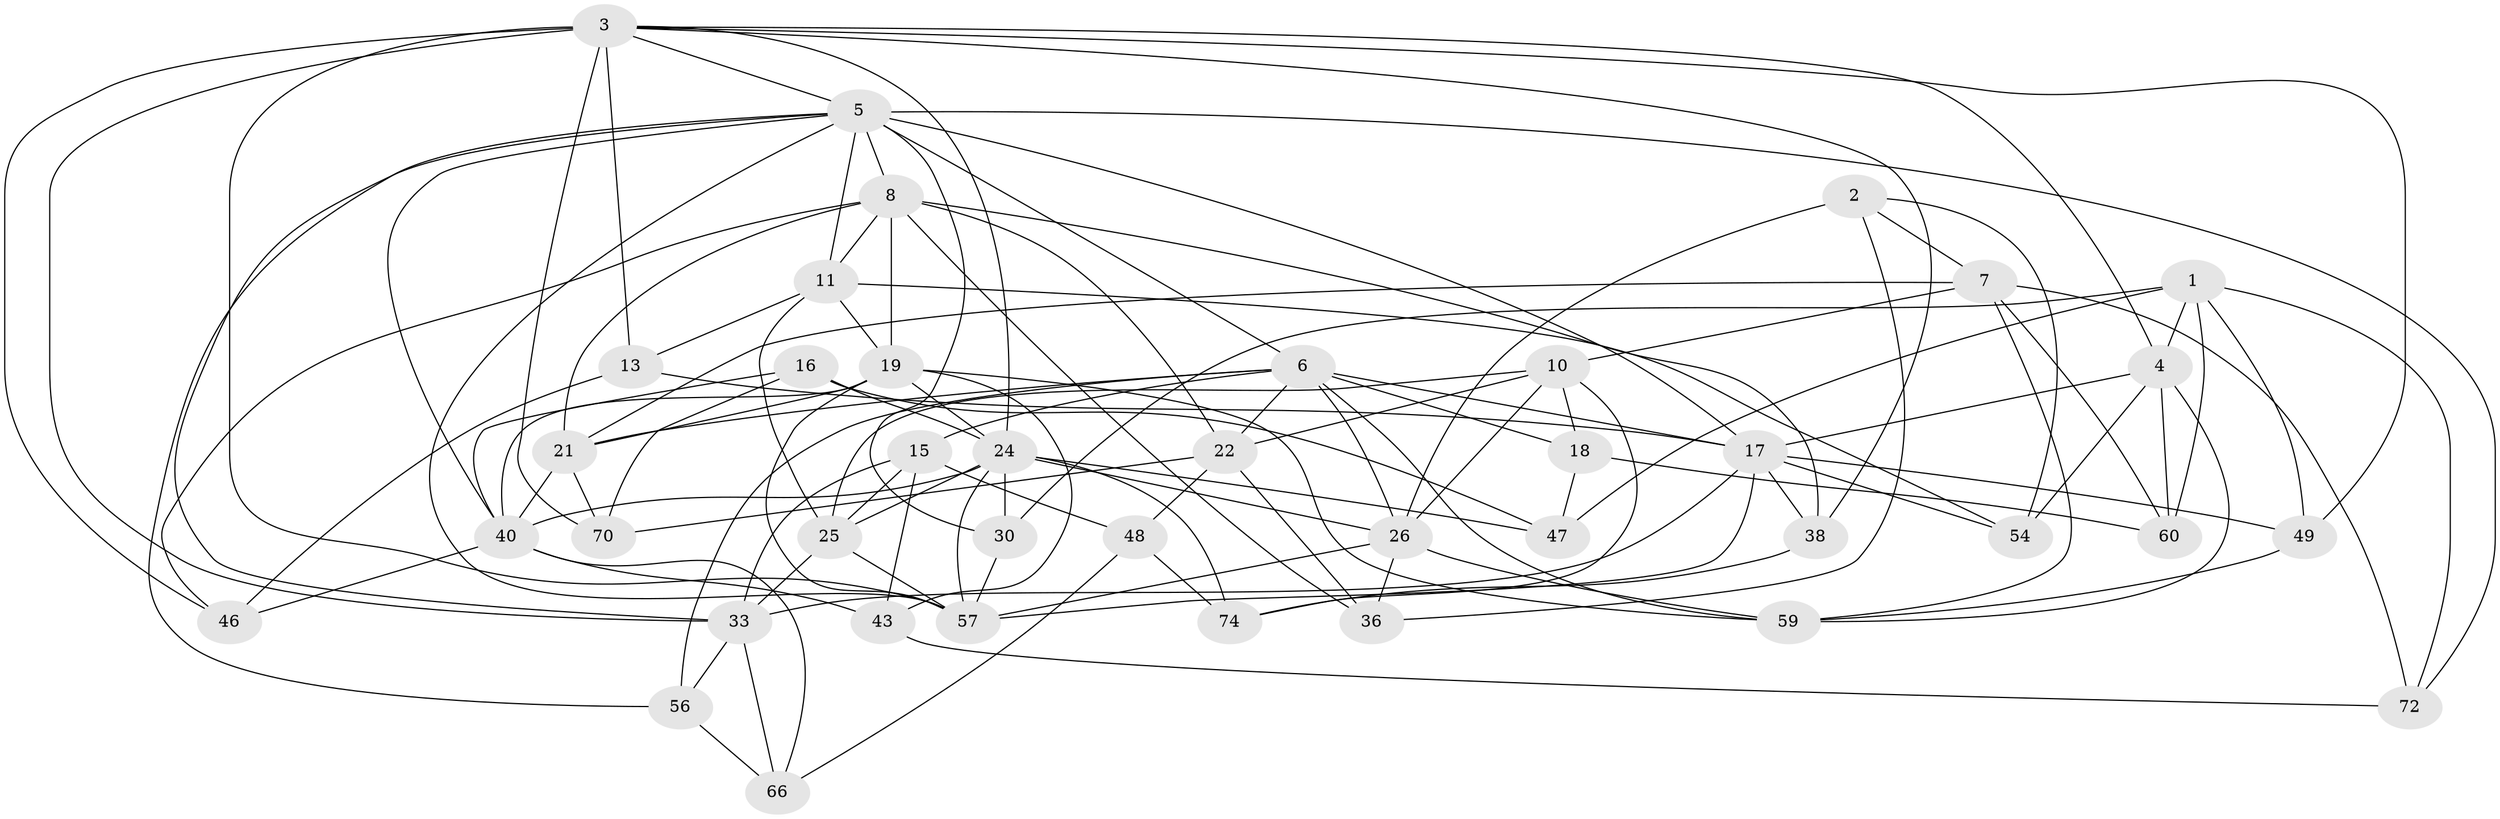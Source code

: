 // original degree distribution, {4: 1.0}
// Generated by graph-tools (version 1.1) at 2025/16/03/09/25 04:16:35]
// undirected, 40 vertices, 115 edges
graph export_dot {
graph [start="1"]
  node [color=gray90,style=filled];
  1 [super="+53"];
  2;
  3 [super="+20+23"];
  4 [super="+32"];
  5 [super="+12+14"];
  6 [super="+35+28+42"];
  7 [super="+9"];
  8 [super="+55+73+51"];
  10 [super="+37"];
  11 [super="+29"];
  13;
  15 [super="+63"];
  16;
  17 [super="+45+27"];
  18;
  19 [super="+31"];
  21 [super="+58"];
  22 [super="+69"];
  24 [super="+52+41"];
  25 [super="+67"];
  26 [super="+44"];
  30;
  33 [super="+62+75"];
  36;
  38 [super="+39"];
  40 [super="+50"];
  43;
  46;
  47;
  48;
  49;
  54;
  56;
  57 [super="+68+71"];
  59 [super="+65"];
  60;
  66;
  70;
  72;
  74;
  1 -- 4;
  1 -- 60;
  1 -- 72;
  1 -- 49;
  1 -- 30;
  1 -- 47;
  2 -- 36;
  2 -- 54;
  2 -- 26;
  2 -- 7;
  3 -- 70;
  3 -- 46;
  3 -- 49;
  3 -- 57;
  3 -- 24;
  3 -- 33;
  3 -- 4;
  3 -- 5;
  3 -- 38;
  3 -- 13;
  4 -- 54;
  4 -- 17;
  4 -- 59;
  4 -- 60;
  5 -- 8 [weight=2];
  5 -- 33;
  5 -- 6;
  5 -- 11;
  5 -- 56;
  5 -- 57;
  5 -- 30;
  5 -- 17;
  5 -- 72;
  5 -- 40;
  6 -- 18;
  6 -- 21;
  6 -- 26 [weight=2];
  6 -- 15;
  6 -- 22;
  6 -- 59;
  6 -- 56;
  6 -- 17;
  7 -- 72;
  7 -- 60;
  7 -- 21;
  7 -- 10;
  7 -- 59;
  8 -- 19;
  8 -- 38 [weight=2];
  8 -- 21;
  8 -- 22;
  8 -- 11;
  8 -- 36;
  8 -- 46;
  10 -- 22;
  10 -- 18;
  10 -- 74;
  10 -- 25;
  10 -- 26;
  11 -- 25;
  11 -- 19;
  11 -- 13;
  11 -- 54;
  13 -- 46;
  13 -- 17;
  15 -- 48;
  15 -- 25;
  15 -- 33 [weight=2];
  15 -- 43;
  16 -- 47;
  16 -- 70;
  16 -- 40;
  16 -- 24;
  17 -- 54;
  17 -- 33;
  17 -- 38 [weight=2];
  17 -- 49;
  17 -- 57;
  18 -- 60;
  18 -- 47;
  19 -- 40;
  19 -- 21;
  19 -- 24;
  19 -- 57;
  19 -- 59;
  19 -- 43;
  21 -- 40;
  21 -- 70;
  22 -- 70;
  22 -- 48;
  22 -- 36;
  24 -- 26;
  24 -- 30;
  24 -- 47;
  24 -- 25;
  24 -- 74;
  24 -- 57;
  24 -- 40;
  25 -- 57;
  25 -- 33;
  26 -- 59;
  26 -- 36;
  26 -- 57;
  30 -- 57;
  33 -- 66;
  33 -- 56;
  38 -- 74;
  40 -- 66;
  40 -- 43;
  40 -- 46;
  43 -- 72;
  48 -- 74;
  48 -- 66;
  49 -- 59;
  56 -- 66;
}
